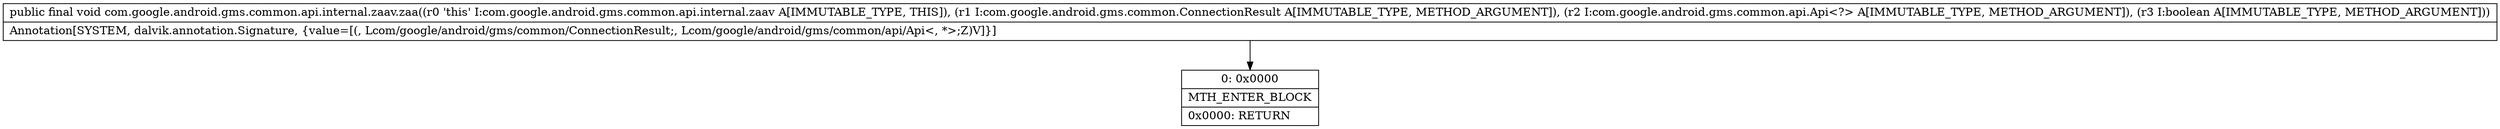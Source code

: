 digraph "CFG forcom.google.android.gms.common.api.internal.zaav.zaa(Lcom\/google\/android\/gms\/common\/ConnectionResult;Lcom\/google\/android\/gms\/common\/api\/Api;Z)V" {
Node_0 [shape=record,label="{0\:\ 0x0000|MTH_ENTER_BLOCK\l|0x0000: RETURN   \l}"];
MethodNode[shape=record,label="{public final void com.google.android.gms.common.api.internal.zaav.zaa((r0 'this' I:com.google.android.gms.common.api.internal.zaav A[IMMUTABLE_TYPE, THIS]), (r1 I:com.google.android.gms.common.ConnectionResult A[IMMUTABLE_TYPE, METHOD_ARGUMENT]), (r2 I:com.google.android.gms.common.api.Api\<?\> A[IMMUTABLE_TYPE, METHOD_ARGUMENT]), (r3 I:boolean A[IMMUTABLE_TYPE, METHOD_ARGUMENT]))  | Annotation[SYSTEM, dalvik.annotation.Signature, \{value=[(, Lcom\/google\/android\/gms\/common\/ConnectionResult;, Lcom\/google\/android\/gms\/common\/api\/Api\<, *\>;Z)V]\}]\l}"];
MethodNode -> Node_0;
}

